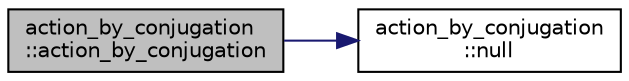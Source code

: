 digraph "action_by_conjugation::action_by_conjugation"
{
  edge [fontname="Helvetica",fontsize="10",labelfontname="Helvetica",labelfontsize="10"];
  node [fontname="Helvetica",fontsize="10",shape=record];
  rankdir="LR";
  Node0 [label="action_by_conjugation\l::action_by_conjugation",height=0.2,width=0.4,color="black", fillcolor="grey75", style="filled", fontcolor="black"];
  Node0 -> Node1 [color="midnightblue",fontsize="10",style="solid",fontname="Helvetica"];
  Node1 [label="action_by_conjugation\l::null",height=0.2,width=0.4,color="black", fillcolor="white", style="filled",URL="$d3/dda/classaction__by__conjugation.html#aadc034b92d79634208c083893675331e"];
}
